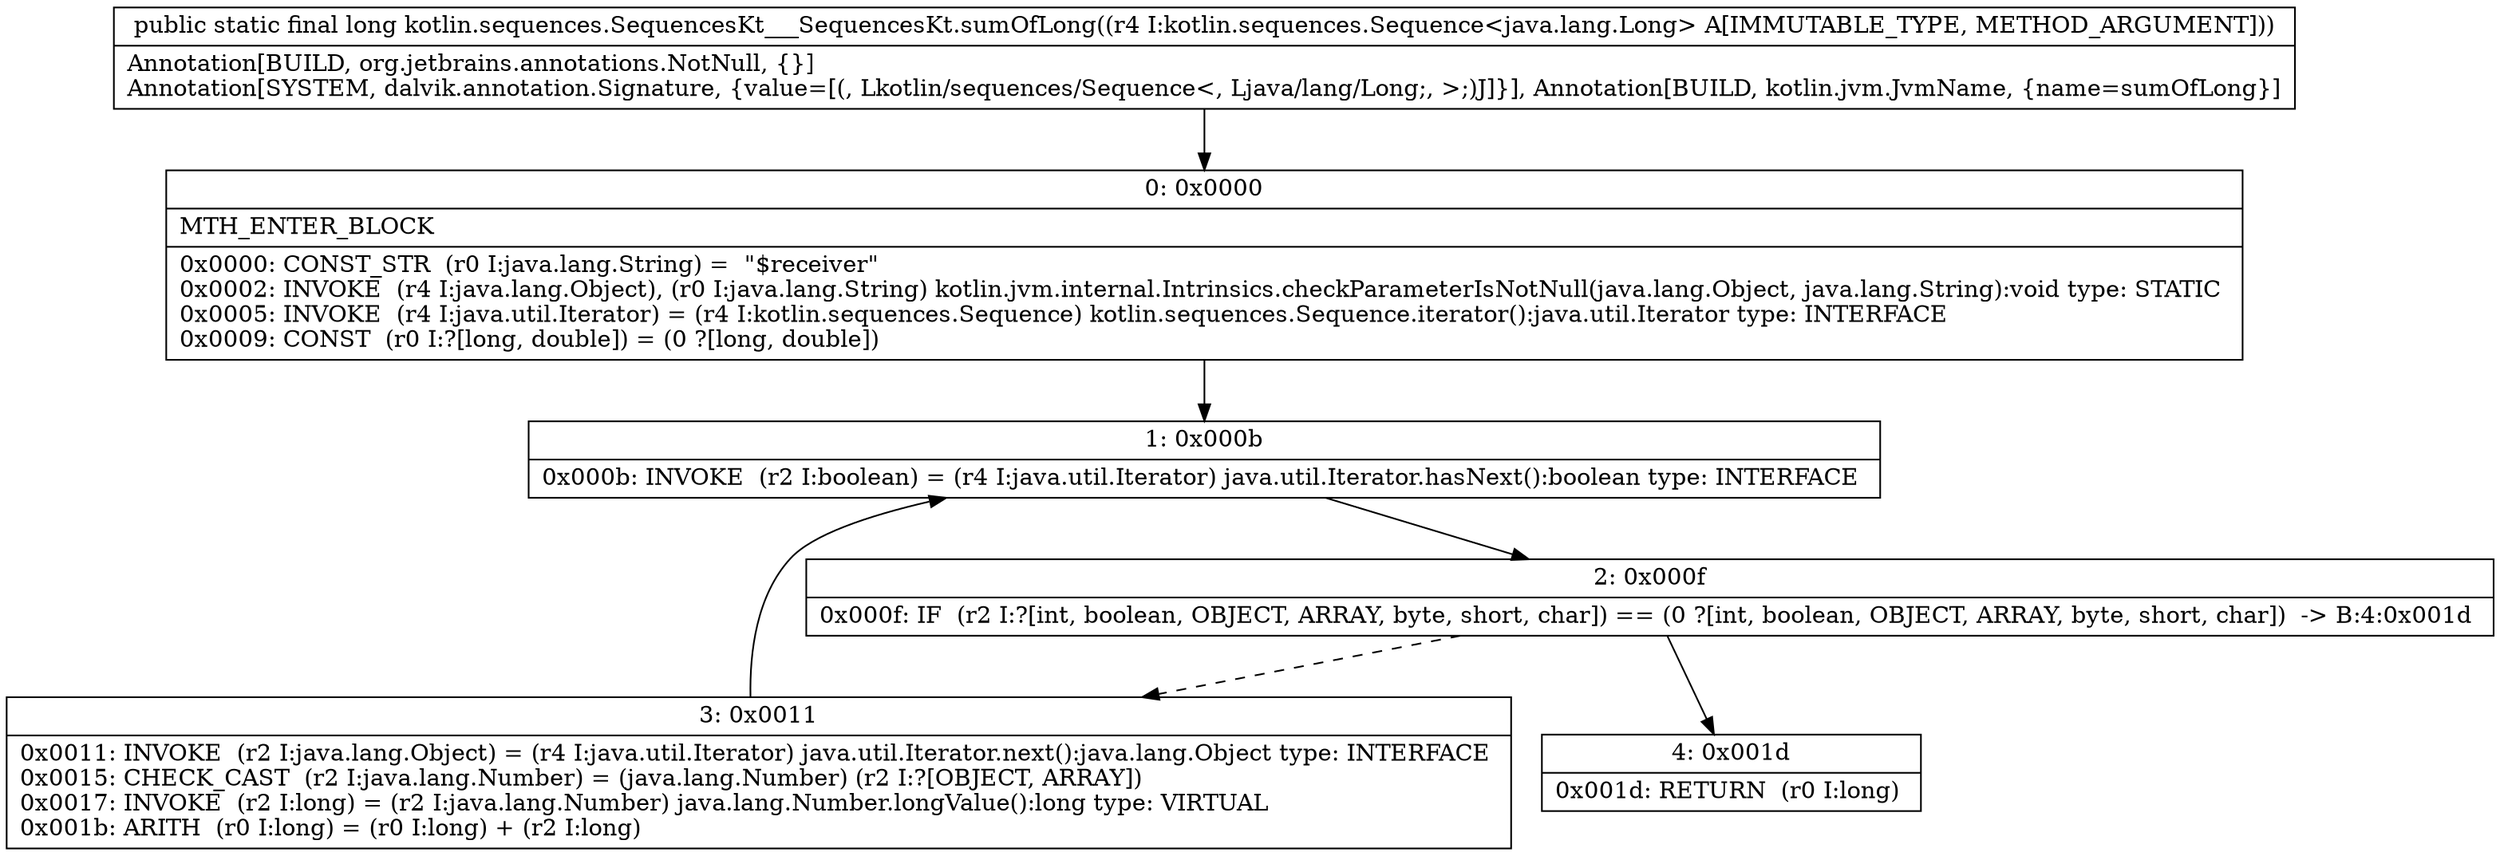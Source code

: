 digraph "CFG forkotlin.sequences.SequencesKt___SequencesKt.sumOfLong(Lkotlin\/sequences\/Sequence;)J" {
Node_0 [shape=record,label="{0\:\ 0x0000|MTH_ENTER_BLOCK\l|0x0000: CONST_STR  (r0 I:java.lang.String) =  \"$receiver\" \l0x0002: INVOKE  (r4 I:java.lang.Object), (r0 I:java.lang.String) kotlin.jvm.internal.Intrinsics.checkParameterIsNotNull(java.lang.Object, java.lang.String):void type: STATIC \l0x0005: INVOKE  (r4 I:java.util.Iterator) = (r4 I:kotlin.sequences.Sequence) kotlin.sequences.Sequence.iterator():java.util.Iterator type: INTERFACE \l0x0009: CONST  (r0 I:?[long, double]) = (0 ?[long, double]) \l}"];
Node_1 [shape=record,label="{1\:\ 0x000b|0x000b: INVOKE  (r2 I:boolean) = (r4 I:java.util.Iterator) java.util.Iterator.hasNext():boolean type: INTERFACE \l}"];
Node_2 [shape=record,label="{2\:\ 0x000f|0x000f: IF  (r2 I:?[int, boolean, OBJECT, ARRAY, byte, short, char]) == (0 ?[int, boolean, OBJECT, ARRAY, byte, short, char])  \-\> B:4:0x001d \l}"];
Node_3 [shape=record,label="{3\:\ 0x0011|0x0011: INVOKE  (r2 I:java.lang.Object) = (r4 I:java.util.Iterator) java.util.Iterator.next():java.lang.Object type: INTERFACE \l0x0015: CHECK_CAST  (r2 I:java.lang.Number) = (java.lang.Number) (r2 I:?[OBJECT, ARRAY]) \l0x0017: INVOKE  (r2 I:long) = (r2 I:java.lang.Number) java.lang.Number.longValue():long type: VIRTUAL \l0x001b: ARITH  (r0 I:long) = (r0 I:long) + (r2 I:long) \l}"];
Node_4 [shape=record,label="{4\:\ 0x001d|0x001d: RETURN  (r0 I:long) \l}"];
MethodNode[shape=record,label="{public static final long kotlin.sequences.SequencesKt___SequencesKt.sumOfLong((r4 I:kotlin.sequences.Sequence\<java.lang.Long\> A[IMMUTABLE_TYPE, METHOD_ARGUMENT]))  | Annotation[BUILD, org.jetbrains.annotations.NotNull, \{\}]\lAnnotation[SYSTEM, dalvik.annotation.Signature, \{value=[(, Lkotlin\/sequences\/Sequence\<, Ljava\/lang\/Long;, \>;)J]\}], Annotation[BUILD, kotlin.jvm.JvmName, \{name=sumOfLong\}]\l}"];
MethodNode -> Node_0;
Node_0 -> Node_1;
Node_1 -> Node_2;
Node_2 -> Node_3[style=dashed];
Node_2 -> Node_4;
Node_3 -> Node_1;
}

